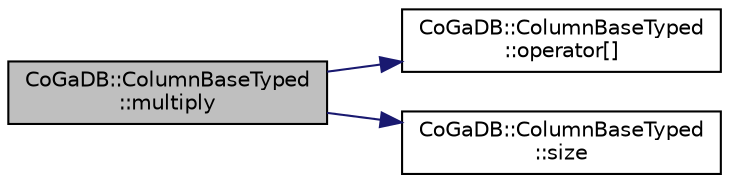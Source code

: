 digraph "CoGaDB::ColumnBaseTyped::multiply"
{
  edge [fontname="Helvetica",fontsize="10",labelfontname="Helvetica",labelfontsize="10"];
  node [fontname="Helvetica",fontsize="10",shape=record];
  rankdir="LR";
  Node1 [label="CoGaDB::ColumnBaseTyped\l::multiply",height=0.2,width=0.4,color="black", fillcolor="grey75", style="filled", fontcolor="black"];
  Node1 -> Node2 [color="midnightblue",fontsize="10",style="solid",fontname="Helvetica"];
  Node2 [label="CoGaDB::ColumnBaseTyped\l::operator[]",height=0.2,width=0.4,color="black", fillcolor="white", style="filled",URL="$classCoGaDB_1_1ColumnBaseTyped.htm#a0f43450e8224027b9d1055ba8d758477",tooltip="defines operator[] for this class, which enables the user to thread all typed columns as arrays..."];
  Node1 -> Node3 [color="midnightblue",fontsize="10",style="solid",fontname="Helvetica"];
  Node3 [label="CoGaDB::ColumnBaseTyped\l::size",height=0.2,width=0.4,color="black", fillcolor="white", style="filled",URL="$classCoGaDB_1_1ColumnBaseTyped.htm#a8ff087045b933adcd017877c1f0802bc",tooltip="returns the number of values (rows) in a column "];
}
